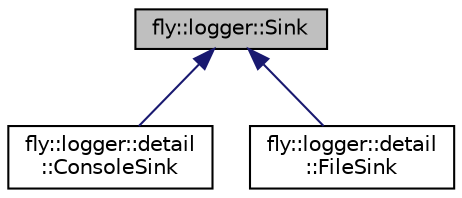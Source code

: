 digraph "fly::logger::Sink"
{
 // LATEX_PDF_SIZE
  edge [fontname="Helvetica",fontsize="10",labelfontname="Helvetica",labelfontsize="10"];
  node [fontname="Helvetica",fontsize="10",shape=record];
  Node1 [label="fly::logger::Sink",height=0.2,width=0.4,color="black", fillcolor="grey75", style="filled", fontcolor="black",tooltip=" "];
  Node1 -> Node2 [dir="back",color="midnightblue",fontsize="10",style="solid",fontname="Helvetica"];
  Node2 [label="fly::logger::detail\l::ConsoleSink",height=0.2,width=0.4,color="black", fillcolor="white", style="filled",URL="$classfly_1_1logger_1_1detail_1_1_console_sink.html",tooltip=" "];
  Node1 -> Node3 [dir="back",color="midnightblue",fontsize="10",style="solid",fontname="Helvetica"];
  Node3 [label="fly::logger::detail\l::FileSink",height=0.2,width=0.4,color="black", fillcolor="white", style="filled",URL="$classfly_1_1logger_1_1detail_1_1_file_sink.html",tooltip=" "];
}
